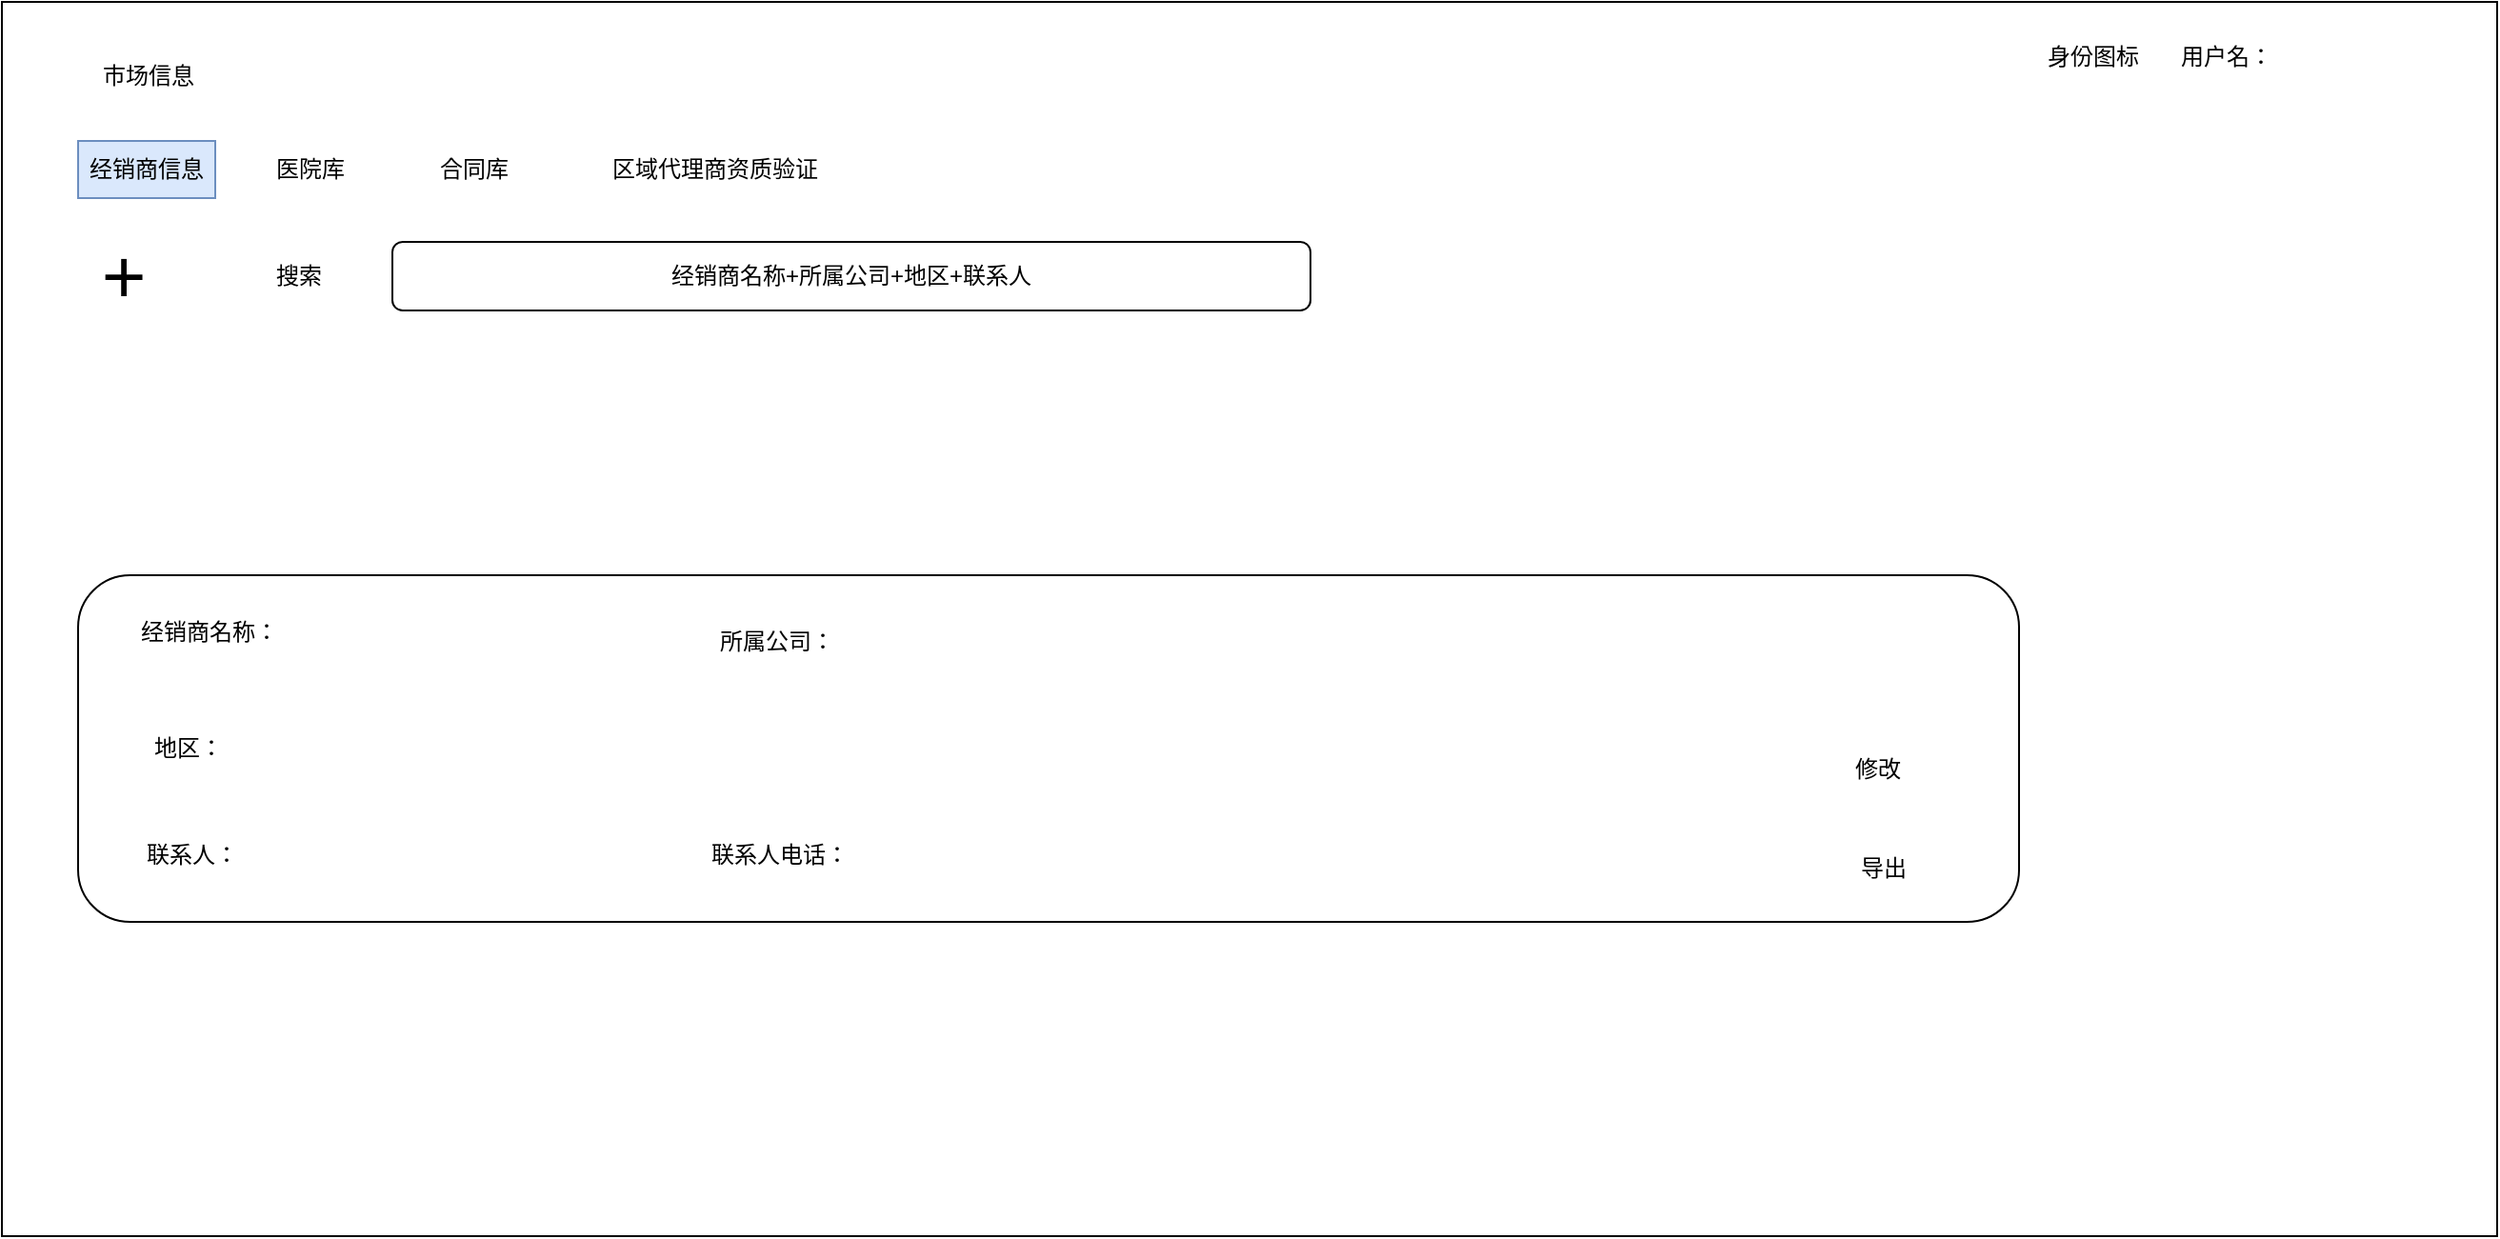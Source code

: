 <mxfile version="15.5.1" type="github" pages="6">
  <diagram id="9SwE26kC5WHIhmiFLGFM" name="经销商信息">
    <mxGraphModel dx="1422" dy="761" grid="0" gridSize="10" guides="1" tooltips="1" connect="1" arrows="1" fold="1" page="1" pageScale="1" pageWidth="827" pageHeight="1169" math="0" shadow="0">
      <root>
        <mxCell id="0" />
        <mxCell id="1" parent="0" />
        <mxCell id="HRXqJdb7DPf_WUPmItNY-2" value="" style="rounded=0;whiteSpace=wrap;html=1;" vertex="1" parent="1">
          <mxGeometry x="46" y="108" width="1310" height="648" as="geometry" />
        </mxCell>
        <mxCell id="HRXqJdb7DPf_WUPmItNY-3" value="市场信息" style="text;html=1;strokeColor=none;fillColor=none;align=center;verticalAlign=middle;whiteSpace=wrap;rounded=0;" vertex="1" parent="1">
          <mxGeometry x="83" y="132" width="80" height="30" as="geometry" />
        </mxCell>
        <mxCell id="HRXqJdb7DPf_WUPmItNY-4" value="经销商信息" style="text;html=1;strokeColor=#6c8ebf;fillColor=#dae8fc;align=center;verticalAlign=middle;whiteSpace=wrap;rounded=0;" vertex="1" parent="1">
          <mxGeometry x="86" y="181" width="72" height="30" as="geometry" />
        </mxCell>
        <mxCell id="HRXqJdb7DPf_WUPmItNY-5" value="医院库" style="text;html=1;strokeColor=none;fillColor=none;align=center;verticalAlign=middle;whiteSpace=wrap;rounded=0;" vertex="1" parent="1">
          <mxGeometry x="172" y="181" width="72" height="30" as="geometry" />
        </mxCell>
        <mxCell id="761J3XR9EP6GSpsO3y2I-1" value="合同库" style="text;html=1;strokeColor=none;fillColor=none;align=center;verticalAlign=middle;whiteSpace=wrap;rounded=0;" vertex="1" parent="1">
          <mxGeometry x="258" y="181" width="72" height="30" as="geometry" />
        </mxCell>
        <mxCell id="761J3XR9EP6GSpsO3y2I-2" value="区域代理商资质验证" style="text;html=1;strokeColor=none;fillColor=none;align=center;verticalAlign=middle;whiteSpace=wrap;rounded=0;" vertex="1" parent="1">
          <mxGeometry x="350" y="181" width="141" height="30" as="geometry" />
        </mxCell>
        <mxCell id="WcADxpRUIVyGRUi1R2KV-1" value="" style="rounded=1;whiteSpace=wrap;html=1;fontSize=12;" vertex="1" parent="1">
          <mxGeometry x="86" y="409" width="1019" height="182" as="geometry" />
        </mxCell>
        <mxCell id="WcADxpRUIVyGRUi1R2KV-2" value="经销商名称：" style="text;html=1;strokeColor=none;fillColor=none;align=center;verticalAlign=middle;whiteSpace=wrap;rounded=0;" vertex="1" parent="1">
          <mxGeometry x="116" y="424" width="78" height="30" as="geometry" />
        </mxCell>
        <mxCell id="WcADxpRUIVyGRUi1R2KV-3" value="所属公司：" style="text;html=1;strokeColor=none;fillColor=none;align=center;verticalAlign=middle;whiteSpace=wrap;rounded=0;" vertex="1" parent="1">
          <mxGeometry x="414" y="429" width="78" height="30" as="geometry" />
        </mxCell>
        <mxCell id="WcADxpRUIVyGRUi1R2KV-4" value="联系人：" style="text;html=1;strokeColor=none;fillColor=none;align=center;verticalAlign=middle;whiteSpace=wrap;rounded=0;fontSize=12;" vertex="1" parent="1">
          <mxGeometry x="116" y="541" width="60" height="30" as="geometry" />
        </mxCell>
        <mxCell id="WcADxpRUIVyGRUi1R2KV-5" value="联系人电话：" style="text;html=1;strokeColor=none;fillColor=none;align=center;verticalAlign=middle;whiteSpace=wrap;rounded=0;fontSize=12;" vertex="1" parent="1">
          <mxGeometry x="407" y="541" width="95" height="30" as="geometry" />
        </mxCell>
        <mxCell id="5mcCK-gWS719HC3S0seo-1" value="&lt;font style=&quot;font-size: 40px&quot;&gt;+&lt;/font&gt;" style="text;html=1;strokeColor=none;fillColor=none;align=center;verticalAlign=middle;whiteSpace=wrap;rounded=0;" vertex="1" parent="1">
          <mxGeometry x="80" y="236" width="60" height="30" as="geometry" />
        </mxCell>
        <mxCell id="rlcpRx8UffemicgF1Cjp-1" value="搜索" style="text;html=1;strokeColor=none;fillColor=none;align=center;verticalAlign=middle;whiteSpace=wrap;rounded=0;fontSize=12;" vertex="1" parent="1">
          <mxGeometry x="172" y="237" width="60" height="30" as="geometry" />
        </mxCell>
        <mxCell id="W5s-6ukWrw6E9bbNZ8xG-1" value="经销商名称+所属公司+地区+联系人" style="rounded=1;whiteSpace=wrap;html=1;fontSize=12;" vertex="1" parent="1">
          <mxGeometry x="251" y="234" width="482" height="36" as="geometry" />
        </mxCell>
        <mxCell id="W5s-6ukWrw6E9bbNZ8xG-2" value="地区：" style="text;html=1;strokeColor=none;fillColor=none;align=center;verticalAlign=middle;whiteSpace=wrap;rounded=0;fontSize=12;" vertex="1" parent="1">
          <mxGeometry x="114" y="485" width="60" height="30" as="geometry" />
        </mxCell>
        <mxCell id="r7Vd0WTEUoKS9PqL8cs1-1" value="用户名：" style="text;html=1;strokeColor=none;fillColor=none;align=center;verticalAlign=middle;whiteSpace=wrap;rounded=0;fontSize=12;" vertex="1" parent="1">
          <mxGeometry x="1184" y="122" width="60" height="30" as="geometry" />
        </mxCell>
        <mxCell id="r7Vd0WTEUoKS9PqL8cs1-2" value="身份图标" style="text;html=1;strokeColor=none;fillColor=none;align=center;verticalAlign=middle;whiteSpace=wrap;rounded=0;fontSize=12;" vertex="1" parent="1">
          <mxGeometry x="1114" y="122" width="60" height="30" as="geometry" />
        </mxCell>
        <mxCell id="YUVS-DeimjrNuDDKO2y--1" value="导出" style="text;html=1;strokeColor=none;fillColor=none;align=center;verticalAlign=middle;whiteSpace=wrap;rounded=0;fontSize=12;" vertex="1" parent="1">
          <mxGeometry x="1004" y="548" width="60" height="30" as="geometry" />
        </mxCell>
        <mxCell id="7VCU8NmsEfPPzwjvRYEf-1" value="修改" style="text;html=1;strokeColor=none;fillColor=none;align=center;verticalAlign=middle;whiteSpace=wrap;rounded=0;fontSize=12;" vertex="1" parent="1">
          <mxGeometry x="1001" y="496" width="60" height="30" as="geometry" />
        </mxCell>
      </root>
    </mxGraphModel>
  </diagram>
  <diagram id="U78cr7vg3-kMkLcBZOdT" name="医院库">
    <mxGraphModel dx="1422" dy="761" grid="0" gridSize="10" guides="1" tooltips="1" connect="1" arrows="1" fold="1" page="1" pageScale="1" pageWidth="827" pageHeight="1169" math="0" shadow="0">
      <root>
        <mxCell id="DU3dCuHn79Ic1vKU2-3g-0" />
        <mxCell id="DU3dCuHn79Ic1vKU2-3g-1" parent="DU3dCuHn79Ic1vKU2-3g-0" />
        <mxCell id="AbRo0B9MV_-rtowAeEx4-0" value="" style="rounded=0;whiteSpace=wrap;html=1;" vertex="1" parent="DU3dCuHn79Ic1vKU2-3g-1">
          <mxGeometry x="46" y="108" width="1310" height="648" as="geometry" />
        </mxCell>
        <mxCell id="AbRo0B9MV_-rtowAeEx4-1" value="市场信息" style="text;html=1;strokeColor=none;fillColor=none;align=center;verticalAlign=middle;whiteSpace=wrap;rounded=0;" vertex="1" parent="DU3dCuHn79Ic1vKU2-3g-1">
          <mxGeometry x="83" y="132" width="80" height="30" as="geometry" />
        </mxCell>
        <mxCell id="AbRo0B9MV_-rtowAeEx4-2" value="经销商信息" style="text;html=1;align=center;verticalAlign=middle;whiteSpace=wrap;rounded=0;" vertex="1" parent="DU3dCuHn79Ic1vKU2-3g-1">
          <mxGeometry x="86" y="181" width="72" height="30" as="geometry" />
        </mxCell>
        <mxCell id="AbRo0B9MV_-rtowAeEx4-3" value="医院库" style="text;html=1;strokeColor=#6c8ebf;fillColor=#dae8fc;align=center;verticalAlign=middle;whiteSpace=wrap;rounded=0;" vertex="1" parent="DU3dCuHn79Ic1vKU2-3g-1">
          <mxGeometry x="172" y="181" width="72" height="30" as="geometry" />
        </mxCell>
        <mxCell id="AbRo0B9MV_-rtowAeEx4-4" value="合同库" style="text;html=1;strokeColor=none;fillColor=none;align=center;verticalAlign=middle;whiteSpace=wrap;rounded=0;" vertex="1" parent="DU3dCuHn79Ic1vKU2-3g-1">
          <mxGeometry x="258" y="181" width="72" height="30" as="geometry" />
        </mxCell>
        <mxCell id="AbRo0B9MV_-rtowAeEx4-5" value="区域代理商资质验证" style="text;html=1;strokeColor=none;fillColor=none;align=center;verticalAlign=middle;whiteSpace=wrap;rounded=0;" vertex="1" parent="DU3dCuHn79Ic1vKU2-3g-1">
          <mxGeometry x="350" y="181" width="113" height="30" as="geometry" />
        </mxCell>
        <mxCell id="PWnUx_wRhXpxOtDF2GI--0" value="&lt;font style=&quot;font-size: 40px&quot;&gt;+&lt;/font&gt;" style="text;html=1;strokeColor=none;fillColor=none;align=center;verticalAlign=middle;whiteSpace=wrap;rounded=0;" vertex="1" parent="DU3dCuHn79Ic1vKU2-3g-1">
          <mxGeometry x="80" y="236" width="60" height="30" as="geometry" />
        </mxCell>
        <mxCell id="DObwsU4Ab1I_wYzRT43_-0" value="" style="rounded=1;whiteSpace=wrap;html=1;fontSize=12;" vertex="1" parent="DU3dCuHn79Ic1vKU2-3g-1">
          <mxGeometry x="89" y="368" width="1194" height="211" as="geometry" />
        </mxCell>
        <mxCell id="mKQRkPPf_dZWKBc2aOSd-0" value="医院名称：" style="text;html=1;strokeColor=none;fillColor=none;align=center;verticalAlign=middle;whiteSpace=wrap;rounded=0;" vertex="1" parent="DU3dCuHn79Ic1vKU2-3g-1">
          <mxGeometry x="117" y="398" width="78" height="30" as="geometry" />
        </mxCell>
        <mxCell id="mKQRkPPf_dZWKBc2aOSd-1" value="科室：" style="text;html=1;strokeColor=none;fillColor=none;align=center;verticalAlign=middle;whiteSpace=wrap;rounded=0;" vertex="1" parent="DU3dCuHn79Ic1vKU2-3g-1">
          <mxGeometry x="112" y="470" width="78" height="30" as="geometry" />
        </mxCell>
        <mxCell id="mKQRkPPf_dZWKBc2aOSd-2" value="修改" style="text;html=1;strokeColor=none;fillColor=none;align=center;verticalAlign=middle;whiteSpace=wrap;rounded=0;fontSize=12;" vertex="1" parent="DU3dCuHn79Ic1vKU2-3g-1">
          <mxGeometry x="1202" y="390" width="60" height="30" as="geometry" />
        </mxCell>
        <mxCell id="mKQRkPPf_dZWKBc2aOSd-3" value="删除" style="text;html=1;strokeColor=none;fillColor=none;align=center;verticalAlign=middle;whiteSpace=wrap;rounded=0;fontSize=12;" vertex="1" parent="DU3dCuHn79Ic1vKU2-3g-1">
          <mxGeometry x="1202" y="440" width="60" height="30" as="geometry" />
        </mxCell>
        <mxCell id="0tnmjx7723rQRGSPgAOU-0" value="搜索" style="text;html=1;strokeColor=none;fillColor=none;align=center;verticalAlign=middle;whiteSpace=wrap;rounded=0;fontSize=12;" vertex="1" parent="DU3dCuHn79Ic1vKU2-3g-1">
          <mxGeometry x="172" y="237" width="60" height="30" as="geometry" />
        </mxCell>
        <mxCell id="0tnmjx7723rQRGSPgAOU-1" value="医院名称+地区+科室名" style="rounded=1;whiteSpace=wrap;html=1;fontSize=12;" vertex="1" parent="DU3dCuHn79Ic1vKU2-3g-1">
          <mxGeometry x="251" y="234" width="482" height="36" as="geometry" />
        </mxCell>
        <mxCell id="0tnmjx7723rQRGSPgAOU-3" value="地区" style="text;html=1;align=center;verticalAlign=middle;resizable=0;points=[];autosize=1;strokeColor=none;fillColor=none;fontSize=12;" vertex="1" parent="DU3dCuHn79Ic1vKU2-3g-1">
          <mxGeometry x="127" y="437" width="34" height="18" as="geometry" />
        </mxCell>
        <mxCell id="ARGT3D9s_4S0Fw0osqHu-0" value="导出" style="text;html=1;strokeColor=none;fillColor=none;align=center;verticalAlign=middle;whiteSpace=wrap;rounded=0;fontSize=12;" vertex="1" parent="DU3dCuHn79Ic1vKU2-3g-1">
          <mxGeometry x="1199" y="498" width="60" height="30" as="geometry" />
        </mxCell>
        <mxCell id="toyj2ExtT0e02cWNeD7_-0" value="关联经销商" style="text;html=1;strokeColor=none;fillColor=none;align=center;verticalAlign=middle;whiteSpace=wrap;rounded=0;fontSize=12;" vertex="1" parent="DU3dCuHn79Ic1vKU2-3g-1">
          <mxGeometry x="106" y="508" width="90" height="30" as="geometry" />
        </mxCell>
        <mxCell id="riDmktmYY2IiuiLFXFQm-0" value="关联区域代理商" style="text;html=1;strokeColor=none;fillColor=none;align=center;verticalAlign=middle;whiteSpace=wrap;rounded=0;fontSize=12;" vertex="1" parent="DU3dCuHn79Ic1vKU2-3g-1">
          <mxGeometry x="117" y="540" width="90" height="30" as="geometry" />
        </mxCell>
      </root>
    </mxGraphModel>
  </diagram>
  <diagram id="opiZZUbV5z-S4K4JfUrQ" name="合同库">
    <mxGraphModel dx="1422" dy="761" grid="0" gridSize="10" guides="1" tooltips="1" connect="1" arrows="1" fold="1" page="1" pageScale="1" pageWidth="827" pageHeight="1169" math="0" shadow="0">
      <root>
        <mxCell id="6lPjVunkmXJm0ULRB7YU-0" />
        <mxCell id="6lPjVunkmXJm0ULRB7YU-1" parent="6lPjVunkmXJm0ULRB7YU-0" />
        <mxCell id="6lPjVunkmXJm0ULRB7YU-2" value="" style="rounded=0;whiteSpace=wrap;html=1;" vertex="1" parent="6lPjVunkmXJm0ULRB7YU-1">
          <mxGeometry x="33" y="86" width="1310" height="648" as="geometry" />
        </mxCell>
        <mxCell id="6lPjVunkmXJm0ULRB7YU-3" value="市场信息" style="text;html=1;strokeColor=none;fillColor=none;align=center;verticalAlign=middle;whiteSpace=wrap;rounded=0;" vertex="1" parent="6lPjVunkmXJm0ULRB7YU-1">
          <mxGeometry x="83" y="132" width="80" height="30" as="geometry" />
        </mxCell>
        <mxCell id="6lPjVunkmXJm0ULRB7YU-4" value="经销商信息" style="text;html=1;align=center;verticalAlign=middle;whiteSpace=wrap;rounded=0;" vertex="1" parent="6lPjVunkmXJm0ULRB7YU-1">
          <mxGeometry x="86" y="181" width="72" height="30" as="geometry" />
        </mxCell>
        <mxCell id="6lPjVunkmXJm0ULRB7YU-5" value="医院库" style="text;html=1;align=center;verticalAlign=middle;whiteSpace=wrap;rounded=0;" vertex="1" parent="6lPjVunkmXJm0ULRB7YU-1">
          <mxGeometry x="172" y="181" width="72" height="30" as="geometry" />
        </mxCell>
        <mxCell id="6lPjVunkmXJm0ULRB7YU-6" value="合同库" style="text;html=1;strokeColor=#6c8ebf;fillColor=#dae8fc;align=center;verticalAlign=middle;whiteSpace=wrap;rounded=0;" vertex="1" parent="6lPjVunkmXJm0ULRB7YU-1">
          <mxGeometry x="258" y="181" width="72" height="30" as="geometry" />
        </mxCell>
        <mxCell id="6lPjVunkmXJm0ULRB7YU-7" value="区域代理商资质验证" style="text;html=1;strokeColor=none;fillColor=none;align=center;verticalAlign=middle;whiteSpace=wrap;rounded=0;" vertex="1" parent="6lPjVunkmXJm0ULRB7YU-1">
          <mxGeometry x="361" y="181" width="124" height="30" as="geometry" />
        </mxCell>
        <mxCell id="XEoMneNqG2duwxJq3-Po-1" value="" style="rounded=1;whiteSpace=wrap;html=1;fontSize=12;" vertex="1" parent="6lPjVunkmXJm0ULRB7YU-1">
          <mxGeometry x="88" y="424" width="1186" height="215" as="geometry" />
        </mxCell>
        <mxCell id="XEoMneNqG2duwxJq3-Po-2" value="经销商&amp;amp;公司" style="rounded=1;whiteSpace=wrap;html=1;fontSize=12;" vertex="1" parent="6lPjVunkmXJm0ULRB7YU-1">
          <mxGeometry x="246" y="571" width="120" height="60" as="geometry" />
        </mxCell>
        <mxCell id="XEoMneNqG2duwxJq3-Po-3" value="经销商&amp;amp;医院" style="rounded=1;whiteSpace=wrap;html=1;fontSize=12;" vertex="1" parent="6lPjVunkmXJm0ULRB7YU-1">
          <mxGeometry x="419" y="570" width="120" height="60" as="geometry" />
        </mxCell>
        <mxCell id="XEoMneNqG2duwxJq3-Po-4" value="公司&amp;amp;医院" style="rounded=1;whiteSpace=wrap;html=1;fontSize=12;" vertex="1" parent="6lPjVunkmXJm0ULRB7YU-1">
          <mxGeometry x="588" y="571" width="120" height="60" as="geometry" />
        </mxCell>
        <mxCell id="XEoMneNqG2duwxJq3-Po-5" value="合同类型" style="text;html=1;strokeColor=none;fillColor=none;align=center;verticalAlign=middle;whiteSpace=wrap;rounded=0;" vertex="1" parent="6lPjVunkmXJm0ULRB7YU-1">
          <mxGeometry x="131" y="585" width="56" height="30" as="geometry" />
        </mxCell>
        <mxCell id="XEoMneNqG2duwxJq3-Po-6" value="合同流程编号" style="text;html=1;strokeColor=none;fillColor=none;align=center;verticalAlign=middle;whiteSpace=wrap;rounded=0;" vertex="1" parent="6lPjVunkmXJm0ULRB7YU-1">
          <mxGeometry x="124" y="443" width="78" height="30" as="geometry" />
        </mxCell>
        <mxCell id="XEoMneNqG2duwxJq3-Po-7" value="合同开始时间~合同结束时间" style="text;html=1;strokeColor=none;fillColor=none;align=center;verticalAlign=middle;whiteSpace=wrap;rounded=0;" vertex="1" parent="6lPjVunkmXJm0ULRB7YU-1">
          <mxGeometry x="240" y="443" width="222" height="30" as="geometry" />
        </mxCell>
        <mxCell id="XEoMneNqG2duwxJq3-Po-8" value="合同主体：" style="text;html=1;strokeColor=none;fillColor=none;align=center;verticalAlign=middle;whiteSpace=wrap;rounded=0;" vertex="1" parent="6lPjVunkmXJm0ULRB7YU-1">
          <mxGeometry x="120" y="511" width="78" height="30" as="geometry" />
        </mxCell>
        <mxCell id="XEoMneNqG2duwxJq3-Po-9" value="经销商" style="text;html=1;strokeColor=none;fillColor=none;align=center;verticalAlign=middle;whiteSpace=wrap;rounded=0;" vertex="1" parent="6lPjVunkmXJm0ULRB7YU-1">
          <mxGeometry x="252" y="514" width="78" height="30" as="geometry" />
        </mxCell>
        <mxCell id="XEoMneNqG2duwxJq3-Po-10" value="医院" style="text;html=1;strokeColor=none;fillColor=none;align=center;verticalAlign=middle;whiteSpace=wrap;rounded=0;" vertex="1" parent="6lPjVunkmXJm0ULRB7YU-1">
          <mxGeometry x="358" y="514" width="78" height="30" as="geometry" />
        </mxCell>
        <mxCell id="XEoMneNqG2duwxJq3-Po-11" value="公司" style="text;html=1;strokeColor=none;fillColor=none;align=center;verticalAlign=middle;whiteSpace=wrap;rounded=0;" vertex="1" parent="6lPjVunkmXJm0ULRB7YU-1">
          <mxGeometry x="464" y="514" width="78" height="30" as="geometry" />
        </mxCell>
        <mxCell id="XEoMneNqG2duwxJq3-Po-14" value="修改" style="rounded=1;whiteSpace=wrap;html=1;fontSize=12;" vertex="1" parent="6lPjVunkmXJm0ULRB7YU-1">
          <mxGeometry x="1181" y="599" width="56" height="26" as="geometry" />
        </mxCell>
        <mxCell id="XEoMneNqG2duwxJq3-Po-15" value="删除" style="rounded=1;whiteSpace=wrap;html=1;fontSize=12;" vertex="1" parent="6lPjVunkmXJm0ULRB7YU-1">
          <mxGeometry x="1181" y="559" width="56" height="26" as="geometry" />
        </mxCell>
        <mxCell id="XEoMneNqG2duwxJq3-Po-16" value="搜索" style="text;html=1;strokeColor=none;fillColor=none;align=center;verticalAlign=middle;whiteSpace=wrap;rounded=0;fontSize=12;" vertex="1" parent="6lPjVunkmXJm0ULRB7YU-1">
          <mxGeometry x="172" y="237" width="60" height="30" as="geometry" />
        </mxCell>
        <mxCell id="XEoMneNqG2duwxJq3-Po-17" value="合同编号+经销商+医院" style="rounded=1;whiteSpace=wrap;html=1;fontSize=12;" vertex="1" parent="6lPjVunkmXJm0ULRB7YU-1">
          <mxGeometry x="230" y="237" width="397" height="32" as="geometry" />
        </mxCell>
        <mxCell id="X7t1CrJqVaCevKCTgSyj-0" value="&lt;font style=&quot;font-size: 40px&quot;&gt;+&lt;/font&gt;" style="text;html=1;strokeColor=none;fillColor=none;align=center;verticalAlign=middle;whiteSpace=wrap;rounded=0;" vertex="1" parent="6lPjVunkmXJm0ULRB7YU-1">
          <mxGeometry x="80" y="236" width="60" height="30" as="geometry" />
        </mxCell>
      </root>
    </mxGraphModel>
  </diagram>
  <diagram id="nF0tNZlMZklN26tnOSKn" name="区域代理经销商">
    <mxGraphModel dx="1422" dy="761" grid="0" gridSize="10" guides="1" tooltips="1" connect="1" arrows="1" fold="1" page="1" pageScale="1" pageWidth="827" pageHeight="1169" math="0" shadow="0">
      <root>
        <mxCell id="_vQ5mhPag6q5sIvM6sL_-0" />
        <mxCell id="_vQ5mhPag6q5sIvM6sL_-1" parent="_vQ5mhPag6q5sIvM6sL_-0" />
        <mxCell id="TrH7bQ1gIruFE_3ys5hD-0" value="" style="rounded=0;whiteSpace=wrap;html=1;" vertex="1" parent="_vQ5mhPag6q5sIvM6sL_-1">
          <mxGeometry x="33" y="86" width="1310" height="648" as="geometry" />
        </mxCell>
        <mxCell id="TrH7bQ1gIruFE_3ys5hD-1" value="市场信息" style="text;html=1;strokeColor=none;fillColor=none;align=center;verticalAlign=middle;whiteSpace=wrap;rounded=0;" vertex="1" parent="_vQ5mhPag6q5sIvM6sL_-1">
          <mxGeometry x="83" y="132" width="80" height="30" as="geometry" />
        </mxCell>
        <mxCell id="TrH7bQ1gIruFE_3ys5hD-2" value="经销商信息" style="text;html=1;align=center;verticalAlign=middle;whiteSpace=wrap;rounded=0;" vertex="1" parent="_vQ5mhPag6q5sIvM6sL_-1">
          <mxGeometry x="86" y="181" width="72" height="30" as="geometry" />
        </mxCell>
        <mxCell id="TrH7bQ1gIruFE_3ys5hD-3" value="医院库" style="text;html=1;align=center;verticalAlign=middle;whiteSpace=wrap;rounded=0;" vertex="1" parent="_vQ5mhPag6q5sIvM6sL_-1">
          <mxGeometry x="172" y="181" width="72" height="30" as="geometry" />
        </mxCell>
        <mxCell id="TrH7bQ1gIruFE_3ys5hD-4" value="合同库" style="text;html=1;align=center;verticalAlign=middle;whiteSpace=wrap;rounded=0;" vertex="1" parent="_vQ5mhPag6q5sIvM6sL_-1">
          <mxGeometry x="258" y="181" width="72" height="30" as="geometry" />
        </mxCell>
        <mxCell id="TrH7bQ1gIruFE_3ys5hD-5" value="区域代理商资质验证" style="text;html=1;strokeColor=#6c8ebf;fillColor=#dae8fc;align=center;verticalAlign=middle;whiteSpace=wrap;rounded=0;" vertex="1" parent="_vQ5mhPag6q5sIvM6sL_-1">
          <mxGeometry x="361" y="181" width="130" height="30" as="geometry" />
        </mxCell>
        <mxCell id="TrH7bQ1gIruFE_3ys5hD-6" value="" style="rounded=1;whiteSpace=wrap;html=1;fontSize=12;" vertex="1" parent="_vQ5mhPag6q5sIvM6sL_-1">
          <mxGeometry x="88" y="424" width="1186" height="215" as="geometry" />
        </mxCell>
        <mxCell id="TrH7bQ1gIruFE_3ys5hD-17" value="修改" style="rounded=1;whiteSpace=wrap;html=1;fontSize=12;" vertex="1" parent="_vQ5mhPag6q5sIvM6sL_-1">
          <mxGeometry x="1181" y="599" width="56" height="26" as="geometry" />
        </mxCell>
        <mxCell id="TrH7bQ1gIruFE_3ys5hD-18" value="删除" style="rounded=1;whiteSpace=wrap;html=1;fontSize=12;" vertex="1" parent="_vQ5mhPag6q5sIvM6sL_-1">
          <mxGeometry x="1181" y="559" width="56" height="26" as="geometry" />
        </mxCell>
        <mxCell id="TrH7bQ1gIruFE_3ys5hD-19" value="搜索" style="text;html=1;strokeColor=none;fillColor=none;align=center;verticalAlign=middle;whiteSpace=wrap;rounded=0;fontSize=12;" vertex="1" parent="_vQ5mhPag6q5sIvM6sL_-1">
          <mxGeometry x="172" y="237" width="60" height="30" as="geometry" />
        </mxCell>
        <mxCell id="TrH7bQ1gIruFE_3ys5hD-20" value="经销商+区域" style="rounded=1;whiteSpace=wrap;html=1;fontSize=12;" vertex="1" parent="_vQ5mhPag6q5sIvM6sL_-1">
          <mxGeometry x="230" y="237" width="397" height="32" as="geometry" />
        </mxCell>
        <mxCell id="TrH7bQ1gIruFE_3ys5hD-21" value="&lt;font style=&quot;font-size: 40px&quot;&gt;+&lt;/font&gt;" style="text;html=1;strokeColor=none;fillColor=none;align=center;verticalAlign=middle;whiteSpace=wrap;rounded=0;" vertex="1" parent="_vQ5mhPag6q5sIvM6sL_-1">
          <mxGeometry x="80" y="236" width="60" height="30" as="geometry" />
        </mxCell>
        <mxCell id="YVjq22CWEwFPFRhfEzcm-0" value="区域经销商名称" style="text;html=1;strokeColor=none;fillColor=none;align=center;verticalAlign=middle;whiteSpace=wrap;rounded=0;fontSize=12;" vertex="1" parent="_vQ5mhPag6q5sIvM6sL_-1">
          <mxGeometry x="126" y="441" width="104" height="30" as="geometry" />
        </mxCell>
        <mxCell id="YVjq22CWEwFPFRhfEzcm-1" value="代理区域" style="text;html=1;strokeColor=none;fillColor=none;align=center;verticalAlign=middle;whiteSpace=wrap;rounded=0;fontSize=12;" vertex="1" parent="_vQ5mhPag6q5sIvM6sL_-1">
          <mxGeometry x="678" y="447" width="104" height="30" as="geometry" />
        </mxCell>
        <mxCell id="YVjq22CWEwFPFRhfEzcm-2" value="人员配置" style="text;html=1;strokeColor=none;fillColor=none;align=center;verticalAlign=middle;whiteSpace=wrap;rounded=0;fontSize=12;" vertex="1" parent="_vQ5mhPag6q5sIvM6sL_-1">
          <mxGeometry x="109" y="490" width="104" height="30" as="geometry" />
        </mxCell>
        <mxCell id="YVjq22CWEwFPFRhfEzcm-3" value="Funnel表添加" style="text;html=1;strokeColor=none;fillColor=none;align=center;verticalAlign=middle;whiteSpace=wrap;rounded=0;fontSize=12;" vertex="1" parent="_vQ5mhPag6q5sIvM6sL_-1">
          <mxGeometry x="1058" y="597" width="104" height="30" as="geometry" />
        </mxCell>
        <mxCell id="YVjq22CWEwFPFRhfEzcm-4" value="评审分数" style="text;html=1;strokeColor=none;fillColor=none;align=center;verticalAlign=middle;whiteSpace=wrap;rounded=0;fontSize=12;" vertex="1" parent="_vQ5mhPag6q5sIvM6sL_-1">
          <mxGeometry x="122" y="559" width="86" height="62" as="geometry" />
        </mxCell>
      </root>
    </mxGraphModel>
  </diagram>
  <diagram id="13syQftTjpvzSR-ZFmww" name="意向表">
    <mxGraphModel dx="1422" dy="761" grid="0" gridSize="10" guides="1" tooltips="1" connect="1" arrows="1" fold="1" page="1" pageScale="1" pageWidth="827" pageHeight="1169" math="0" shadow="0">
      <root>
        <mxCell id="g1hTmfrnu4WU_SWJHi4g-0" />
        <mxCell id="g1hTmfrnu4WU_SWJHi4g-1" parent="g1hTmfrnu4WU_SWJHi4g-0" />
        <mxCell id="Jy3Q9U3u7Z8Xs0y-HQMk-0" value="" style="rounded=0;whiteSpace=wrap;html=1;" vertex="1" parent="g1hTmfrnu4WU_SWJHi4g-1">
          <mxGeometry x="33" y="86" width="1310" height="648" as="geometry" />
        </mxCell>
        <mxCell id="Jy3Q9U3u7Z8Xs0y-HQMk-1" value="市场信息" style="text;html=1;strokeColor=none;fillColor=none;align=center;verticalAlign=middle;whiteSpace=wrap;rounded=0;" vertex="1" parent="g1hTmfrnu4WU_SWJHi4g-1">
          <mxGeometry x="83" y="132" width="80" height="30" as="geometry" />
        </mxCell>
        <mxCell id="Jy3Q9U3u7Z8Xs0y-HQMk-2" value="经销商信息" style="text;html=1;align=center;verticalAlign=middle;whiteSpace=wrap;rounded=0;" vertex="1" parent="g1hTmfrnu4WU_SWJHi4g-1">
          <mxGeometry x="86" y="181" width="72" height="30" as="geometry" />
        </mxCell>
        <mxCell id="Jy3Q9U3u7Z8Xs0y-HQMk-3" value="医院库" style="text;html=1;align=center;verticalAlign=middle;whiteSpace=wrap;rounded=0;" vertex="1" parent="g1hTmfrnu4WU_SWJHi4g-1">
          <mxGeometry x="172" y="181" width="72" height="30" as="geometry" />
        </mxCell>
        <mxCell id="Jy3Q9U3u7Z8Xs0y-HQMk-4" value="合同库" style="text;html=1;align=center;verticalAlign=middle;whiteSpace=wrap;rounded=0;" vertex="1" parent="g1hTmfrnu4WU_SWJHi4g-1">
          <mxGeometry x="258" y="181" width="72" height="30" as="geometry" />
        </mxCell>
        <mxCell id="Jy3Q9U3u7Z8Xs0y-HQMk-5" value="区域代理商资质验证" style="text;html=1;align=center;verticalAlign=middle;whiteSpace=wrap;rounded=0;" vertex="1" parent="g1hTmfrnu4WU_SWJHi4g-1">
          <mxGeometry x="361" y="181" width="130" height="30" as="geometry" />
        </mxCell>
        <mxCell id="Jy3Q9U3u7Z8Xs0y-HQMk-6" value="" style="rounded=1;whiteSpace=wrap;html=1;fontSize=12;" vertex="1" parent="g1hTmfrnu4WU_SWJHi4g-1">
          <mxGeometry x="88" y="424" width="1186" height="215" as="geometry" />
        </mxCell>
        <mxCell id="Jy3Q9U3u7Z8Xs0y-HQMk-7" value="修改" style="rounded=1;whiteSpace=wrap;html=1;fontSize=12;" vertex="1" parent="g1hTmfrnu4WU_SWJHi4g-1">
          <mxGeometry x="1181" y="599" width="56" height="26" as="geometry" />
        </mxCell>
        <mxCell id="Jy3Q9U3u7Z8Xs0y-HQMk-8" value="删除" style="rounded=1;whiteSpace=wrap;html=1;fontSize=12;" vertex="1" parent="g1hTmfrnu4WU_SWJHi4g-1">
          <mxGeometry x="1181" y="559" width="56" height="26" as="geometry" />
        </mxCell>
        <mxCell id="Jy3Q9U3u7Z8Xs0y-HQMk-9" value="搜索" style="text;html=1;strokeColor=none;fillColor=none;align=center;verticalAlign=middle;whiteSpace=wrap;rounded=0;fontSize=12;" vertex="1" parent="g1hTmfrnu4WU_SWJHi4g-1">
          <mxGeometry x="172" y="237" width="60" height="30" as="geometry" />
        </mxCell>
        <mxCell id="Jy3Q9U3u7Z8Xs0y-HQMk-10" value="经销商+医院+科室+产品类型" style="rounded=1;whiteSpace=wrap;html=1;fontSize=12;" vertex="1" parent="g1hTmfrnu4WU_SWJHi4g-1">
          <mxGeometry x="230" y="237" width="397" height="32" as="geometry" />
        </mxCell>
        <mxCell id="Jy3Q9U3u7Z8Xs0y-HQMk-11" value="&lt;font style=&quot;font-size: 40px&quot;&gt;+&lt;/font&gt;" style="text;html=1;strokeColor=none;fillColor=none;align=center;verticalAlign=middle;whiteSpace=wrap;rounded=0;" vertex="1" parent="g1hTmfrnu4WU_SWJHi4g-1">
          <mxGeometry x="80" y="236" width="60" height="30" as="geometry" />
        </mxCell>
        <mxCell id="Jy3Q9U3u7Z8Xs0y-HQMk-12" value="区域经销商名称" style="text;html=1;strokeColor=none;fillColor=none;align=center;verticalAlign=middle;whiteSpace=wrap;rounded=0;fontSize=12;" vertex="1" parent="g1hTmfrnu4WU_SWJHi4g-1">
          <mxGeometry x="126" y="441" width="104" height="30" as="geometry" />
        </mxCell>
        <mxCell id="Jy3Q9U3u7Z8Xs0y-HQMk-13" value="代理区域" style="text;html=1;strokeColor=none;fillColor=none;align=center;verticalAlign=middle;whiteSpace=wrap;rounded=0;fontSize=12;" vertex="1" parent="g1hTmfrnu4WU_SWJHi4g-1">
          <mxGeometry x="678" y="447" width="104" height="30" as="geometry" />
        </mxCell>
        <mxCell id="Jy3Q9U3u7Z8Xs0y-HQMk-14" value="人员配置" style="text;html=1;strokeColor=none;fillColor=none;align=center;verticalAlign=middle;whiteSpace=wrap;rounded=0;fontSize=12;" vertex="1" parent="g1hTmfrnu4WU_SWJHi4g-1">
          <mxGeometry x="109" y="490" width="104" height="30" as="geometry" />
        </mxCell>
        <mxCell id="Jy3Q9U3u7Z8Xs0y-HQMk-15" value="Funnel表添加" style="text;html=1;strokeColor=none;fillColor=none;align=center;verticalAlign=middle;whiteSpace=wrap;rounded=0;fontSize=12;" vertex="1" parent="g1hTmfrnu4WU_SWJHi4g-1">
          <mxGeometry x="1058" y="597" width="104" height="30" as="geometry" />
        </mxCell>
        <mxCell id="Jy3Q9U3u7Z8Xs0y-HQMk-16" value="评审分数" style="text;html=1;strokeColor=none;fillColor=none;align=center;verticalAlign=middle;whiteSpace=wrap;rounded=0;fontSize=12;" vertex="1" parent="g1hTmfrnu4WU_SWJHi4g-1">
          <mxGeometry x="122" y="559" width="86" height="62" as="geometry" />
        </mxCell>
        <mxCell id="Jy3Q9U3u7Z8Xs0y-HQMk-17" value="意向表" style="text;html=1;strokeColor=#6c8ebf;fillColor=#dae8fc;align=center;verticalAlign=middle;whiteSpace=wrap;rounded=0;" vertex="1" parent="g1hTmfrnu4WU_SWJHi4g-1">
          <mxGeometry x="522" y="181" width="80" height="30" as="geometry" />
        </mxCell>
        <mxCell id="Jy3Q9U3u7Z8Xs0y-HQMk-18" value="统计分析" style="text;html=1;align=center;verticalAlign=middle;whiteSpace=wrap;rounded=0;fillColor=default;" vertex="1" parent="g1hTmfrnu4WU_SWJHi4g-1">
          <mxGeometry x="646" y="179" width="80" height="30" as="geometry" />
        </mxCell>
      </root>
    </mxGraphModel>
  </diagram>
  <diagram id="p39mpC5U_utKWq9XR6GC" name="统计分析">
    <mxGraphModel dx="1422" dy="761" grid="0" gridSize="10" guides="1" tooltips="1" connect="1" arrows="1" fold="1" page="1" pageScale="1" pageWidth="827" pageHeight="1169" math="0" shadow="0">
      <root>
        <mxCell id="2kON6TK6fgQ7mhxtstDd-0" />
        <mxCell id="2kON6TK6fgQ7mhxtstDd-1" parent="2kON6TK6fgQ7mhxtstDd-0" />
        <mxCell id="m4I3fHlKrKtp1QsvwCaL-0" value="" style="rounded=0;whiteSpace=wrap;html=1;" vertex="1" parent="2kON6TK6fgQ7mhxtstDd-1">
          <mxGeometry x="33" y="86" width="1310" height="648" as="geometry" />
        </mxCell>
        <mxCell id="m4I3fHlKrKtp1QsvwCaL-1" value="市场信息" style="text;html=1;strokeColor=none;fillColor=none;align=center;verticalAlign=middle;whiteSpace=wrap;rounded=0;" vertex="1" parent="2kON6TK6fgQ7mhxtstDd-1">
          <mxGeometry x="83" y="132" width="80" height="30" as="geometry" />
        </mxCell>
        <mxCell id="m4I3fHlKrKtp1QsvwCaL-2" value="经销商信息" style="text;html=1;align=center;verticalAlign=middle;whiteSpace=wrap;rounded=0;" vertex="1" parent="2kON6TK6fgQ7mhxtstDd-1">
          <mxGeometry x="86" y="181" width="72" height="30" as="geometry" />
        </mxCell>
        <mxCell id="m4I3fHlKrKtp1QsvwCaL-3" value="医院库" style="text;html=1;align=center;verticalAlign=middle;whiteSpace=wrap;rounded=0;" vertex="1" parent="2kON6TK6fgQ7mhxtstDd-1">
          <mxGeometry x="172" y="181" width="72" height="30" as="geometry" />
        </mxCell>
        <mxCell id="m4I3fHlKrKtp1QsvwCaL-4" value="合同库" style="text;html=1;align=center;verticalAlign=middle;whiteSpace=wrap;rounded=0;" vertex="1" parent="2kON6TK6fgQ7mhxtstDd-1">
          <mxGeometry x="258" y="181" width="72" height="30" as="geometry" />
        </mxCell>
        <mxCell id="m4I3fHlKrKtp1QsvwCaL-5" value="区域代理商资质验证" style="text;html=1;align=center;verticalAlign=middle;whiteSpace=wrap;rounded=0;" vertex="1" parent="2kON6TK6fgQ7mhxtstDd-1">
          <mxGeometry x="361" y="181" width="130" height="30" as="geometry" />
        </mxCell>
        <mxCell id="m4I3fHlKrKtp1QsvwCaL-17" value="意向表" style="text;html=1;align=center;verticalAlign=middle;whiteSpace=wrap;rounded=0;" vertex="1" parent="2kON6TK6fgQ7mhxtstDd-1">
          <mxGeometry x="522" y="181" width="80" height="30" as="geometry" />
        </mxCell>
        <mxCell id="m4I3fHlKrKtp1QsvwCaL-18" value="统计分析" style="text;html=1;align=center;verticalAlign=middle;whiteSpace=wrap;rounded=0;fillColor=#dae8fc;strokeColor=#6c8ebf;" vertex="1" parent="2kON6TK6fgQ7mhxtstDd-1">
          <mxGeometry x="646" y="179" width="80" height="30" as="geometry" />
        </mxCell>
        <mxCell id="oJen2z16m3mxaRQa4tl8-0" value="搜索" style="text;html=1;strokeColor=none;fillColor=none;align=center;verticalAlign=middle;whiteSpace=wrap;rounded=0;fontSize=12;" vertex="1" parent="2kON6TK6fgQ7mhxtstDd-1">
          <mxGeometry x="83" y="234" width="60" height="30" as="geometry" />
        </mxCell>
        <mxCell id="oJen2z16m3mxaRQa4tl8-1" value="设备型号+成交经销商+区域+医院" style="rounded=1;whiteSpace=wrap;html=1;fontSize=12;" vertex="1" parent="2kON6TK6fgQ7mhxtstDd-1">
          <mxGeometry x="166" y="233" width="397" height="32" as="geometry" />
        </mxCell>
        <mxCell id="oJen2z16m3mxaRQa4tl8-3" value="日期" style="text;html=1;strokeColor=none;fillColor=none;align=center;verticalAlign=middle;whiteSpace=wrap;rounded=0;fontSize=12;" vertex="1" parent="2kON6TK6fgQ7mhxtstDd-1">
          <mxGeometry x="610" y="234" width="60" height="30" as="geometry" />
        </mxCell>
        <mxCell id="oJen2z16m3mxaRQa4tl8-4" value="数据汇总" style="rounded=1;whiteSpace=wrap;html=1;fontSize=12;fillColor=default;" vertex="1" parent="2kON6TK6fgQ7mhxtstDd-1">
          <mxGeometry x="90" y="315" width="1228" height="180" as="geometry" />
        </mxCell>
        <mxCell id="oJen2z16m3mxaRQa4tl8-5" value="近期一单的信息" style="rounded=1;whiteSpace=wrap;html=1;fontSize=12;fillColor=default;" vertex="1" parent="2kON6TK6fgQ7mhxtstDd-1">
          <mxGeometry x="94" y="546" width="1228" height="76" as="geometry" />
        </mxCell>
        <mxCell id="oJen2z16m3mxaRQa4tl8-7" value="设备型号 * 数量&amp;nbsp; &amp;nbsp; &amp;nbsp;总价格&amp;nbsp;" style="text;html=1;strokeColor=none;fillColor=none;align=center;verticalAlign=middle;whiteSpace=wrap;rounded=0;fontSize=12;" vertex="1" parent="2kON6TK6fgQ7mhxtstDd-1">
          <mxGeometry x="119" y="328" width="217" height="30" as="geometry" />
        </mxCell>
        <mxCell id="oJen2z16m3mxaRQa4tl8-10" value="设备型号 * 数量&amp;nbsp; &amp;nbsp; &amp;nbsp;总价格&amp;nbsp;" style="text;html=1;strokeColor=none;fillColor=none;align=center;verticalAlign=middle;whiteSpace=wrap;rounded=0;fontSize=12;" vertex="1" parent="2kON6TK6fgQ7mhxtstDd-1">
          <mxGeometry x="119" y="369" width="217" height="30" as="geometry" />
        </mxCell>
        <mxCell id="oJen2z16m3mxaRQa4tl8-11" value="设备型号 * 数量&amp;nbsp; &amp;nbsp; &amp;nbsp;总价格&amp;nbsp;" style="text;html=1;strokeColor=none;fillColor=none;align=center;verticalAlign=middle;whiteSpace=wrap;rounded=0;fontSize=12;" vertex="1" parent="2kON6TK6fgQ7mhxtstDd-1">
          <mxGeometry x="119" y="411" width="217" height="30" as="geometry" />
        </mxCell>
        <mxCell id="oJen2z16m3mxaRQa4tl8-12" value="总价值" style="text;html=1;strokeColor=none;fillColor=none;align=center;verticalAlign=middle;whiteSpace=wrap;rounded=0;fontSize=12;" vertex="1" parent="2kON6TK6fgQ7mhxtstDd-1">
          <mxGeometry x="241" y="454" width="60" height="30" as="geometry" />
        </mxCell>
      </root>
    </mxGraphModel>
  </diagram>
</mxfile>
